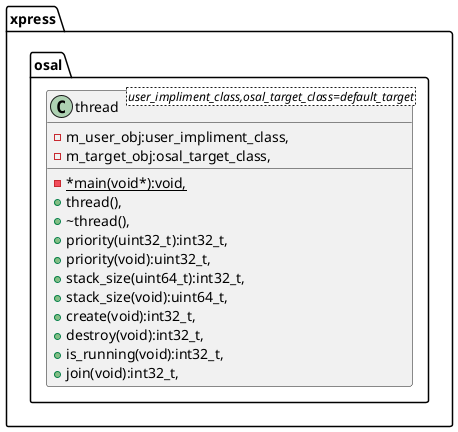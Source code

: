 @startuml

package xpress
{
    package osal{
        class thread<user_impliment_class,osal_target_class=default_target>{
            -m_user_obj:user_impliment_class,
            -m_target_obj:osal_target_class,
            -{static}*main(void*):void,
            +thread(),
            +~thread(),
            +priority(uint32_t):int32_t,
            +priority(void):uint32_t,
            +stack_size(uint64_t):int32_t,
            +stack_size(void):uint64_t,
            +create(void):int32_t,
            +destroy(void):int32_t,
            +is_running(void):int32_t,
            +join(void):int32_t,
        }
    }
}

@enduml

